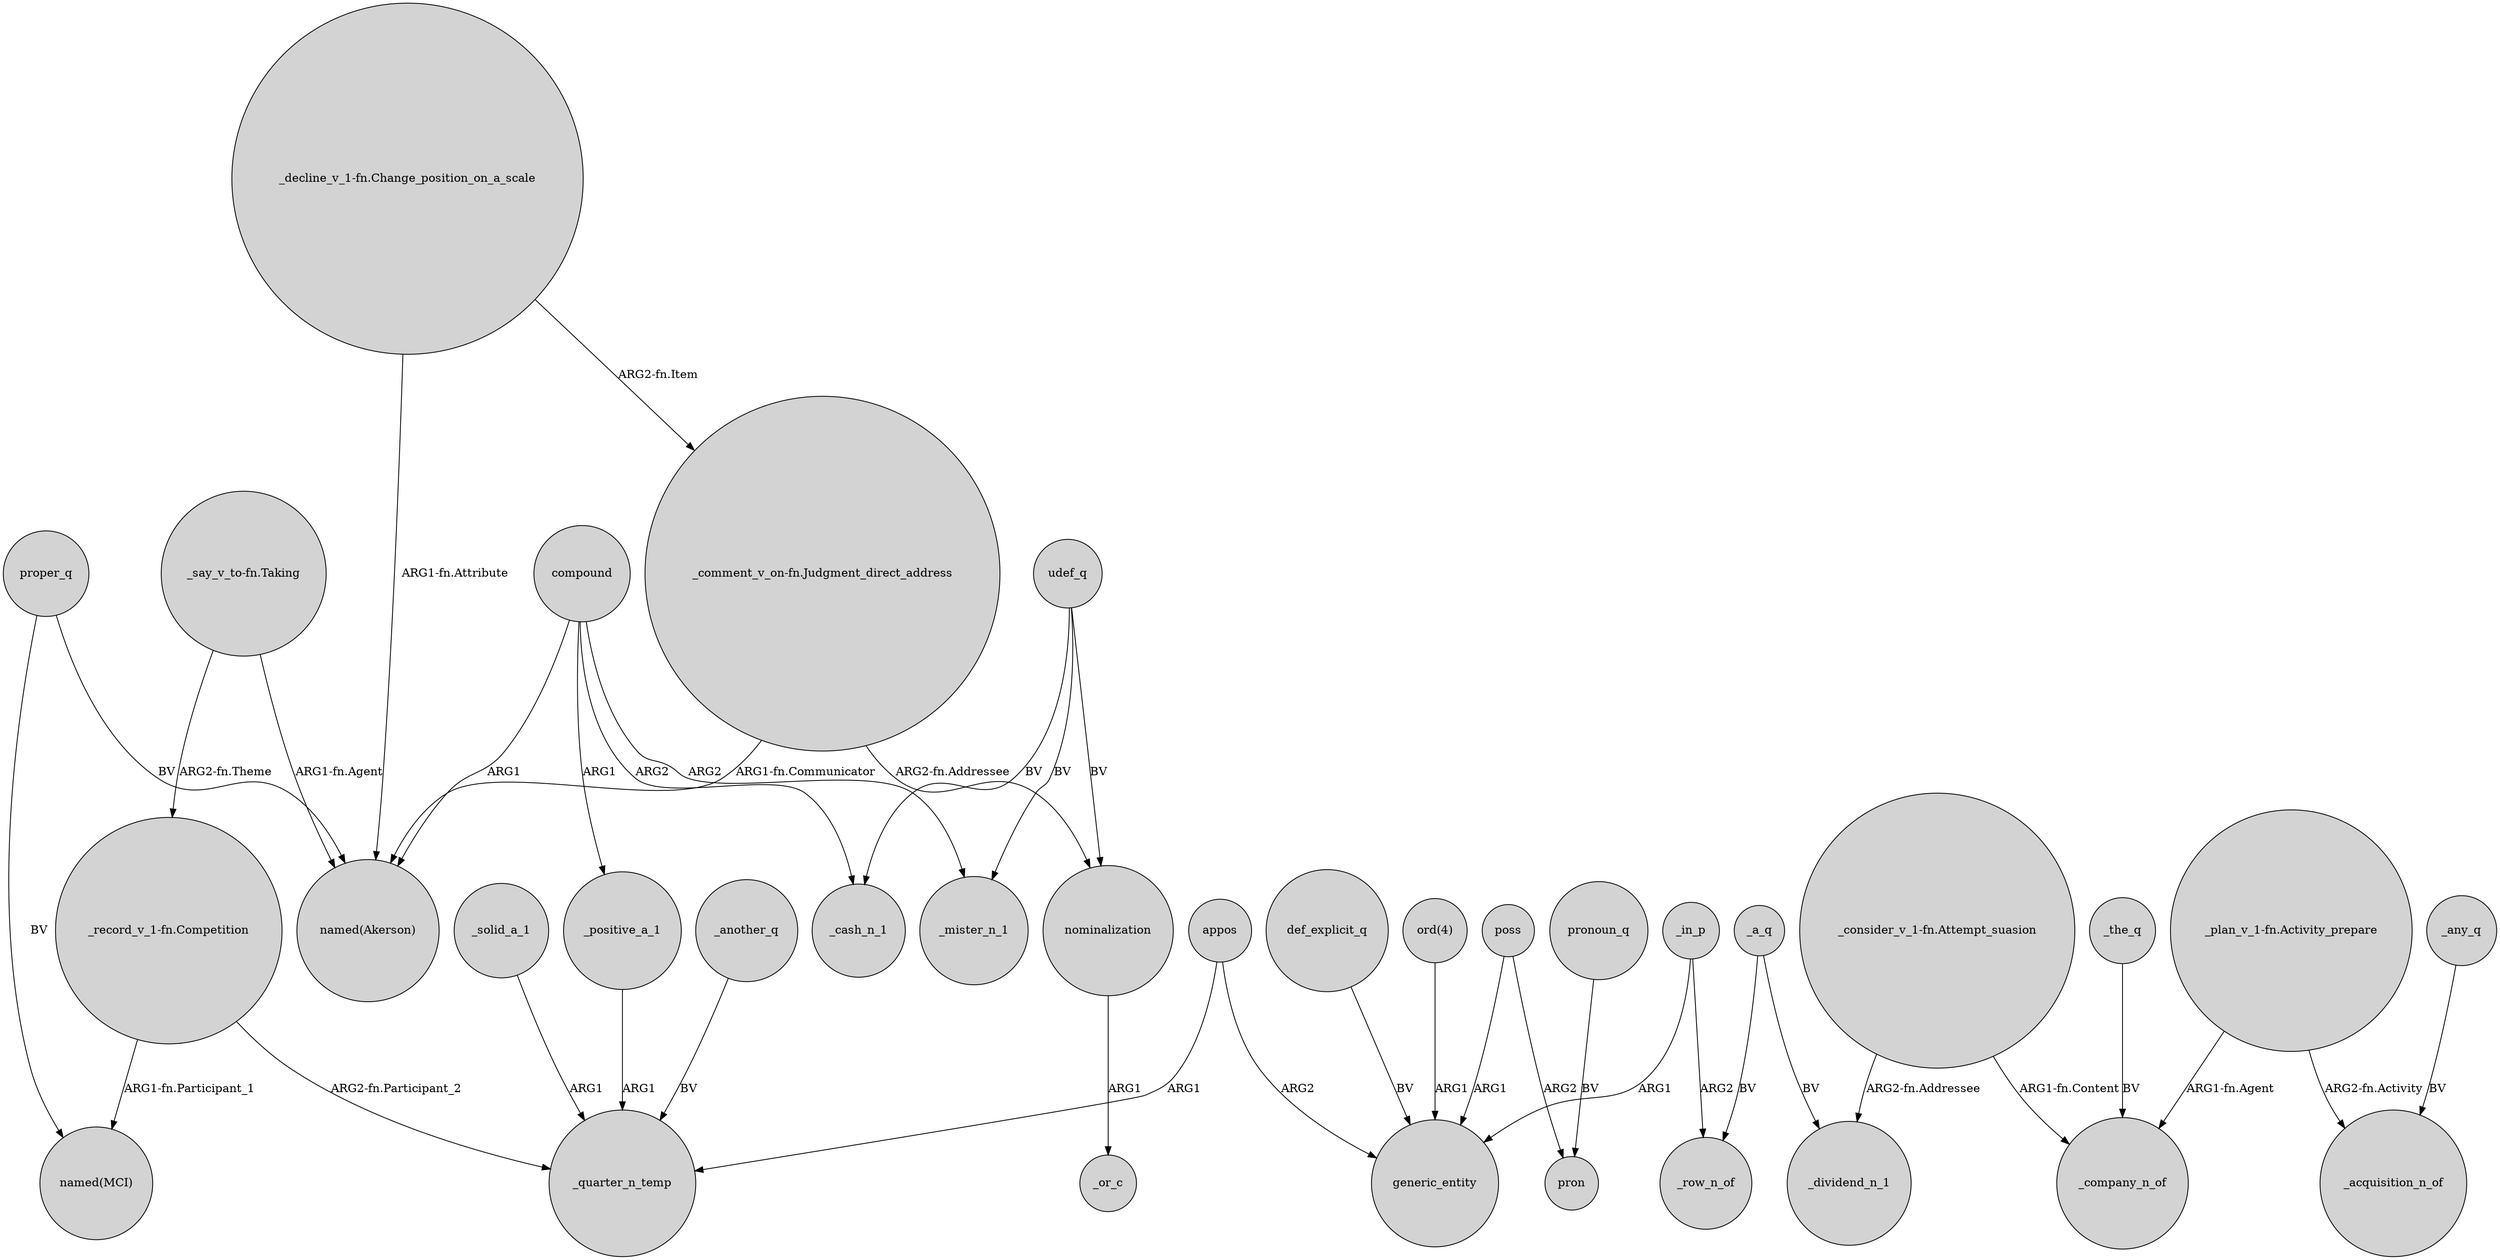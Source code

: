 digraph {
	node [shape=circle style=filled]
	proper_q -> "named(Akerson)" [label=BV]
	udef_q -> _cash_n_1 [label=BV]
	compound -> _mister_n_1 [label=ARG2]
	"_consider_v_1-fn.Attempt_suasion" -> _dividend_n_1 [label="ARG2-fn.Addressee"]
	def_explicit_q -> generic_entity [label=BV]
	"_comment_v_on-fn.Judgment_direct_address" -> "named(Akerson)" [label="ARG1-fn.Communicator"]
	"_decline_v_1-fn.Change_position_on_a_scale" -> "named(Akerson)" [label="ARG1-fn.Attribute"]
	compound -> _cash_n_1 [label=ARG2]
	compound -> _positive_a_1 [label=ARG1]
	proper_q -> "named(MCI)" [label=BV]
	"_say_v_to-fn.Taking" -> "named(Akerson)" [label="ARG1-fn.Agent"]
	_solid_a_1 -> _quarter_n_temp [label=ARG1]
	_positive_a_1 -> _quarter_n_temp [label=ARG1]
	udef_q -> nominalization [label=BV]
	"_record_v_1-fn.Competition" -> _quarter_n_temp [label="ARG2-fn.Participant_2"]
	"_say_v_to-fn.Taking" -> "_record_v_1-fn.Competition" [label="ARG2-fn.Theme"]
	"_decline_v_1-fn.Change_position_on_a_scale" -> "_comment_v_on-fn.Judgment_direct_address" [label="ARG2-fn.Item"]
	udef_q -> _mister_n_1 [label=BV]
	_a_q -> _dividend_n_1 [label=BV]
	_in_p -> generic_entity [label=ARG1]
	poss -> generic_entity [label=ARG1]
	pronoun_q -> pron [label=BV]
	"_plan_v_1-fn.Activity_prepare" -> _acquisition_n_of [label="ARG2-fn.Activity"]
	poss -> pron [label=ARG2]
	"_comment_v_on-fn.Judgment_direct_address" -> nominalization [label="ARG2-fn.Addressee"]
	appos -> generic_entity [label=ARG2]
	_in_p -> _row_n_of [label=ARG2]
	compound -> "named(Akerson)" [label=ARG1]
	_another_q -> _quarter_n_temp [label=BV]
	_a_q -> _row_n_of [label=BV]
	"_consider_v_1-fn.Attempt_suasion" -> _company_n_of [label="ARG1-fn.Content"]
	_any_q -> _acquisition_n_of [label=BV]
	"ord(4)" -> generic_entity [label=ARG1]
	"_record_v_1-fn.Competition" -> "named(MCI)" [label="ARG1-fn.Participant_1"]
	_the_q -> _company_n_of [label=BV]
	nominalization -> _or_c [label=ARG1]
	"_plan_v_1-fn.Activity_prepare" -> _company_n_of [label="ARG1-fn.Agent"]
	appos -> _quarter_n_temp [label=ARG1]
}
